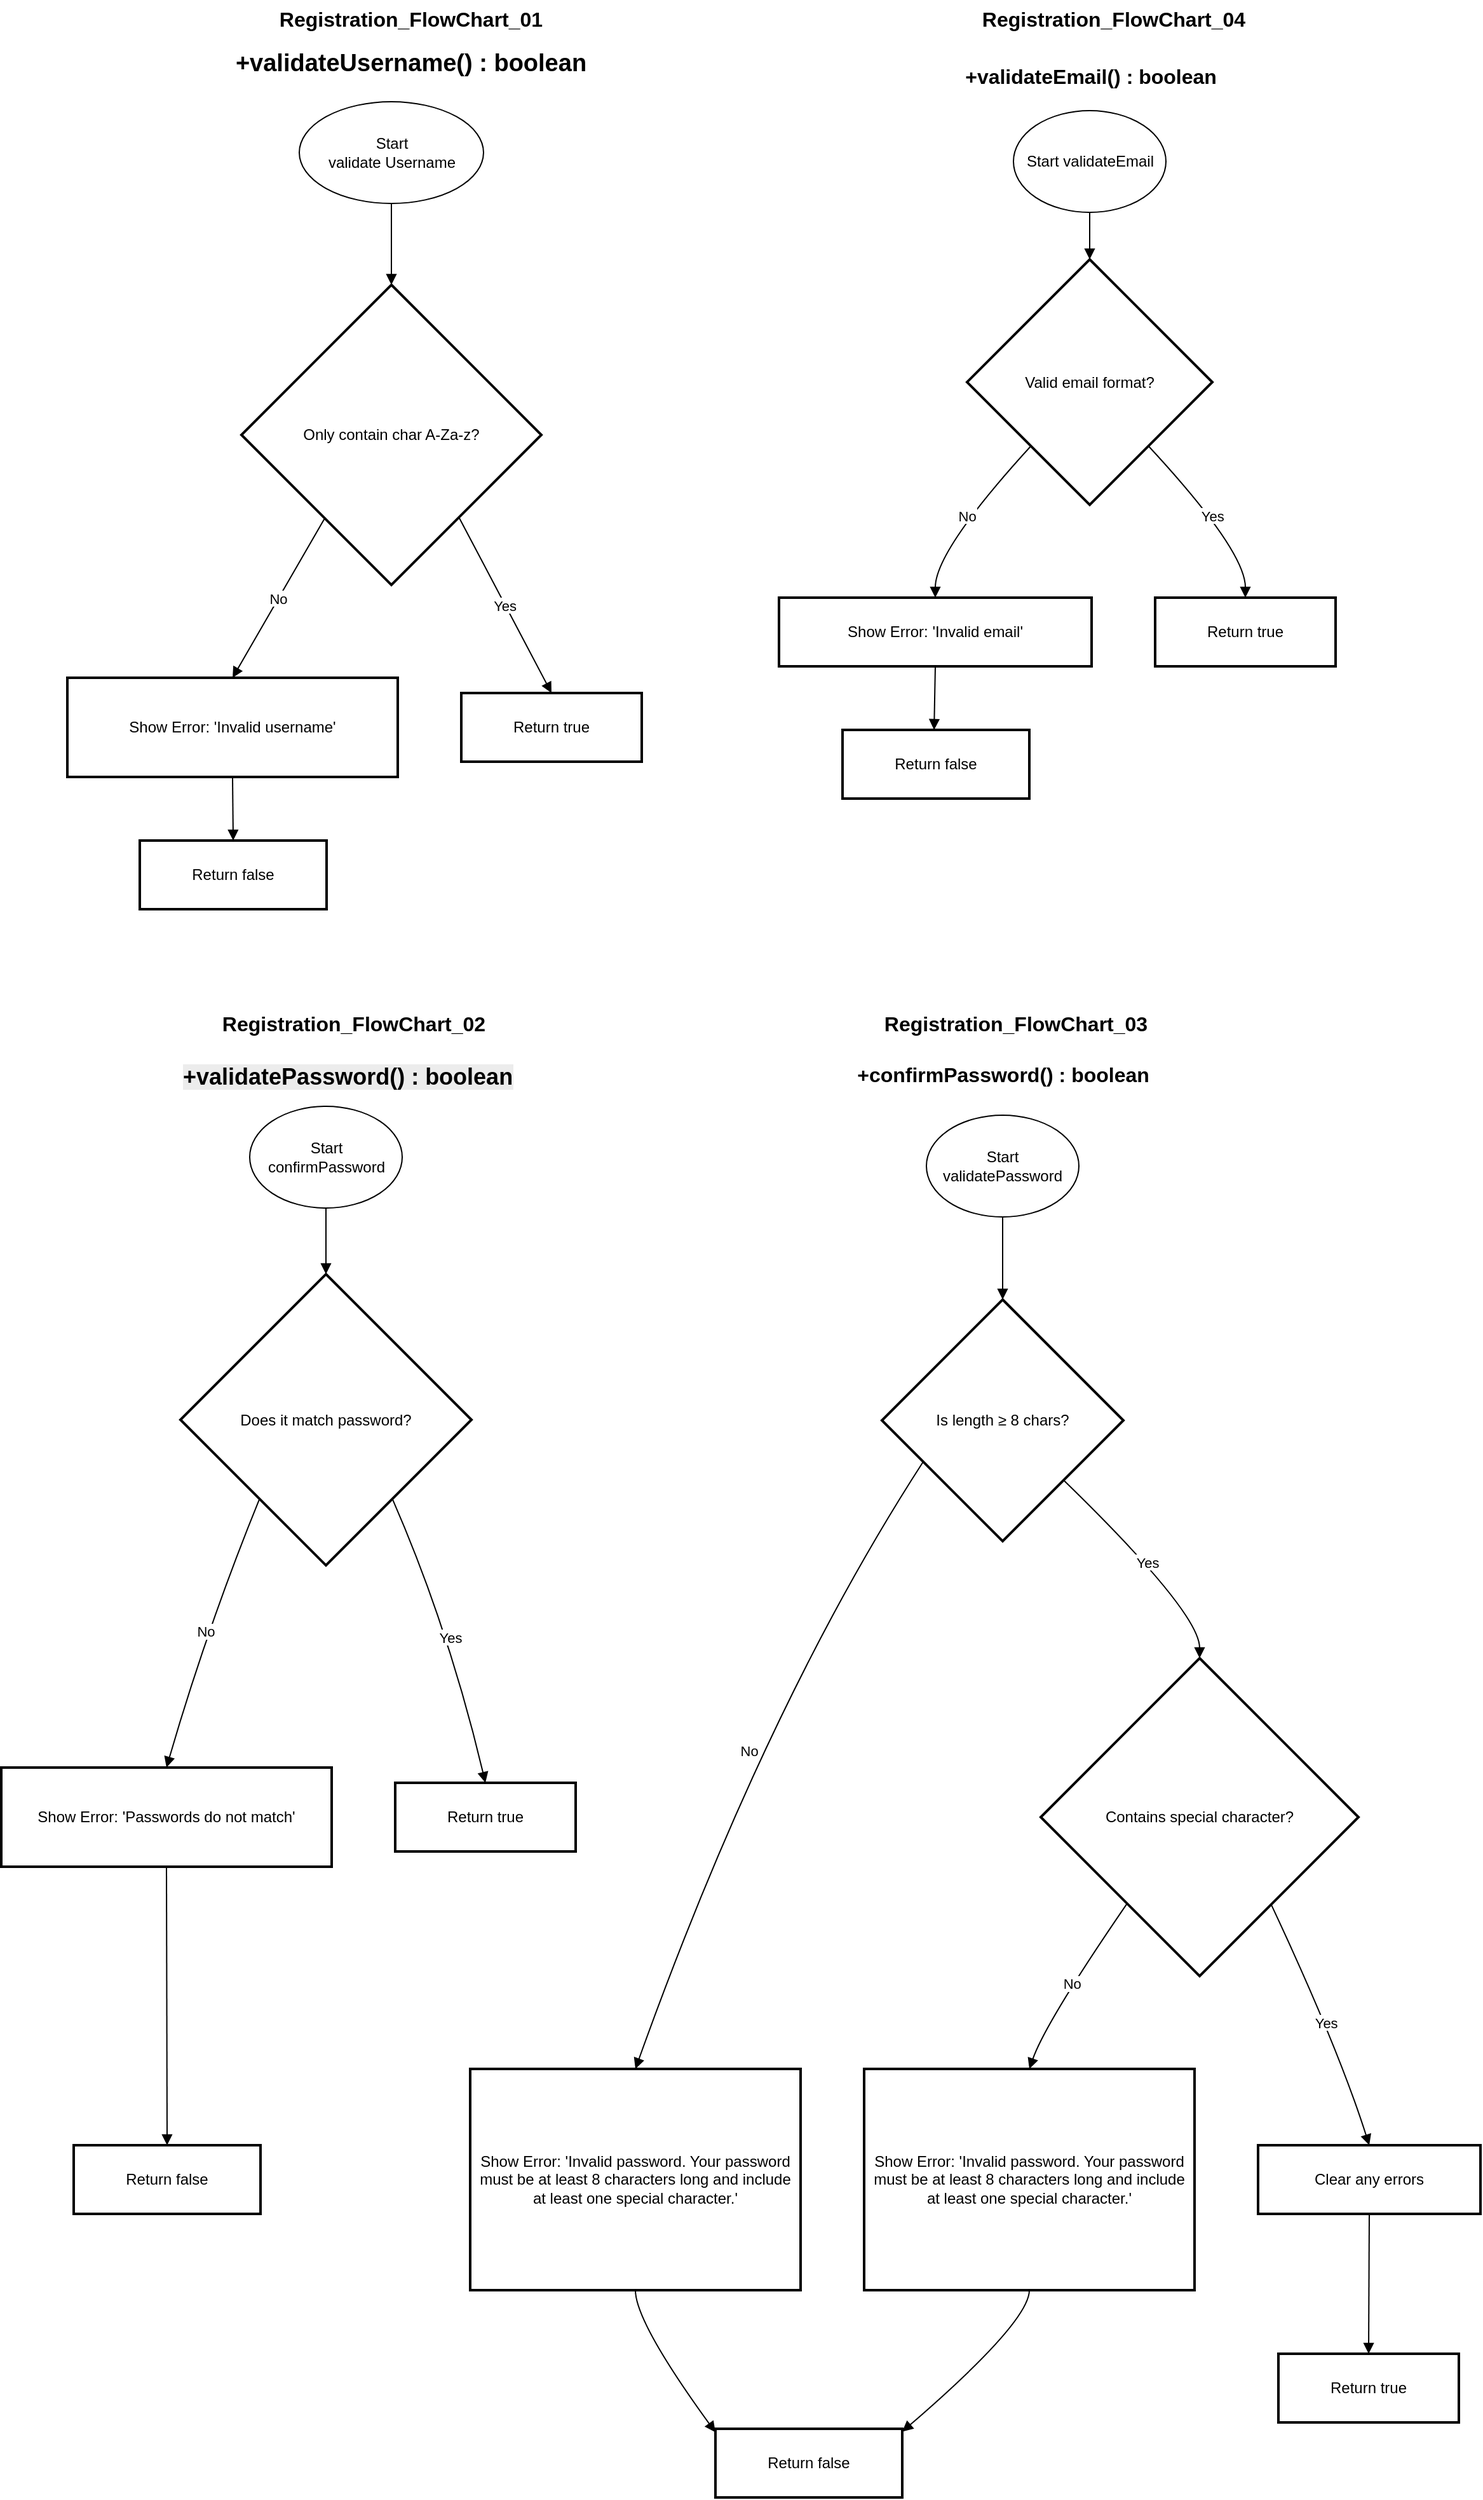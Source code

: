 <mxfile version="27.0.3" pages="3">
  <diagram name="Flowchart" id="TiC2IpgStkKDxIlHEL91">
    <mxGraphModel dx="2977" dy="2775" grid="1" gridSize="10" guides="1" tooltips="1" connect="1" arrows="1" fold="1" page="1" pageScale="1" pageWidth="827" pageHeight="1169" math="0" shadow="0">
      <root>
        <mxCell id="0" />
        <mxCell id="1" parent="0" />
        <mxCell id="3" value="Does it match password?" style="rhombus;strokeWidth=2;whiteSpace=wrap;" parent="1" vertex="1">
          <mxGeometry x="149" y="112" width="229" height="229" as="geometry" />
        </mxCell>
        <mxCell id="4" value="Show Error: &#39;Passwords do not match&#39;" style="whiteSpace=wrap;strokeWidth=2;" parent="1" vertex="1">
          <mxGeometry x="8" y="500" width="260" height="78" as="geometry" />
        </mxCell>
        <mxCell id="5" value="Return true" style="whiteSpace=wrap;strokeWidth=2;" parent="1" vertex="1">
          <mxGeometry x="318" y="512" width="142" height="54" as="geometry" />
        </mxCell>
        <mxCell id="6" value="Return false" style="whiteSpace=wrap;strokeWidth=2;" parent="1" vertex="1">
          <mxGeometry x="65" y="797" width="147" height="54" as="geometry" />
        </mxCell>
        <mxCell id="8" value="Is length ≥ 8 chars?" style="rhombus;strokeWidth=2;whiteSpace=wrap;" parent="1" vertex="1">
          <mxGeometry x="701" y="132" width="190" height="190" as="geometry" />
        </mxCell>
        <mxCell id="9" value="Show Error: &#39;Invalid password. Your password must be at least 8 characters long and include at least one special character.&#39;" style="whiteSpace=wrap;strokeWidth=2;" parent="1" vertex="1">
          <mxGeometry x="377" y="737" width="260" height="174" as="geometry" />
        </mxCell>
        <mxCell id="10" value="Contains special character?" style="rhombus;strokeWidth=2;whiteSpace=wrap;" parent="1" vertex="1">
          <mxGeometry x="826" y="414" width="250" height="250" as="geometry" />
        </mxCell>
        <mxCell id="11" value="Show Error: &#39;Invalid password. Your password must be at least 8 characters long and include at least one special character.&#39;" style="whiteSpace=wrap;strokeWidth=2;" parent="1" vertex="1">
          <mxGeometry x="687" y="737" width="260" height="174" as="geometry" />
        </mxCell>
        <mxCell id="12" value="Clear any errors" style="whiteSpace=wrap;strokeWidth=2;" parent="1" vertex="1">
          <mxGeometry x="997" y="797" width="175" height="54" as="geometry" />
        </mxCell>
        <mxCell id="13" value="Return true" style="whiteSpace=wrap;strokeWidth=2;" parent="1" vertex="1">
          <mxGeometry x="1013" y="961" width="142" height="54" as="geometry" />
        </mxCell>
        <mxCell id="14" value="Return false" style="whiteSpace=wrap;strokeWidth=2;" parent="1" vertex="1">
          <mxGeometry x="570" y="1020" width="147" height="54" as="geometry" />
        </mxCell>
        <mxCell id="15" value="" style="curved=1;startArrow=none;endArrow=block;entryX=0.5;entryY=0;exitX=0.5;exitY=1;exitDx=0;exitDy=0;" parent="1" source="5AREnXjGgZCJY-3SoID6-27" target="3" edge="1">
          <mxGeometry relative="1" as="geometry">
            <Array as="points" />
            <mxPoint x="270" y="50" as="sourcePoint" />
          </mxGeometry>
        </mxCell>
        <mxCell id="16" value="No" style="curved=1;startArrow=none;endArrow=block;exitX=0.08;exitY=1;entryX=0.5;entryY=0;" parent="1" source="3" target="4" edge="1">
          <mxGeometry relative="1" as="geometry">
            <Array as="points">
              <mxPoint x="170" y="390" />
            </Array>
          </mxGeometry>
        </mxCell>
        <mxCell id="17" value="Yes" style="curved=1;startArrow=none;endArrow=block;exitX=0.92;exitY=1;entryX=0.5;entryY=0;" parent="1" source="3" target="5" edge="1">
          <mxGeometry relative="1" as="geometry">
            <Array as="points">
              <mxPoint x="360" y="390" />
            </Array>
          </mxGeometry>
        </mxCell>
        <mxCell id="18" value="" style="curved=1;startArrow=none;endArrow=block;exitX=0.5;exitY=1;entryX=0.5;entryY=0;" parent="1" source="4" target="6" edge="1">
          <mxGeometry relative="1" as="geometry">
            <Array as="points" />
          </mxGeometry>
        </mxCell>
        <mxCell id="19" value="" style="curved=1;startArrow=none;endArrow=block;exitX=0.5;exitY=1;entryX=0.5;entryY=0;exitDx=0;exitDy=0;" parent="1" source="5AREnXjGgZCJY-3SoID6-62" target="8" edge="1">
          <mxGeometry relative="1" as="geometry">
            <Array as="points" />
            <mxPoint x="795.5" y="62" as="sourcePoint" />
          </mxGeometry>
        </mxCell>
        <mxCell id="20" value="No" style="curved=1;startArrow=none;endArrow=block;exitX=0;exitY=0.76;entryX=0.5;entryY=0;" parent="1" source="8" target="9" edge="1">
          <mxGeometry relative="1" as="geometry">
            <Array as="points">
              <mxPoint x="610" y="450" />
            </Array>
          </mxGeometry>
        </mxCell>
        <mxCell id="21" value="Yes" style="curved=1;startArrow=none;endArrow=block;exitX=1;exitY=0.99;entryX=0.5;entryY=0;" parent="1" source="8" target="10" edge="1">
          <mxGeometry relative="1" as="geometry">
            <Array as="points">
              <mxPoint x="951" y="378" />
            </Array>
          </mxGeometry>
        </mxCell>
        <mxCell id="22" value="No" style="curved=1;startArrow=none;endArrow=block;exitX=0.08;exitY=1;entryX=0.5;entryY=0;" parent="1" source="10" target="11" edge="1">
          <mxGeometry relative="1" as="geometry">
            <Array as="points">
              <mxPoint x="830" y="700" />
            </Array>
          </mxGeometry>
        </mxCell>
        <mxCell id="23" value="Yes" style="curved=1;startArrow=none;endArrow=block;exitX=0.91;exitY=1;entryX=0.5;entryY=0;" parent="1" source="10" target="12" edge="1">
          <mxGeometry relative="1" as="geometry">
            <Array as="points">
              <mxPoint x="1060" y="720" />
            </Array>
          </mxGeometry>
        </mxCell>
        <mxCell id="24" value="" style="curved=1;startArrow=none;endArrow=block;exitX=0.5;exitY=1;entryX=0.5;entryY=0;" parent="1" source="12" target="13" edge="1">
          <mxGeometry relative="1" as="geometry">
            <Array as="points" />
          </mxGeometry>
        </mxCell>
        <mxCell id="25" value="" style="curved=1;startArrow=none;endArrow=block;exitX=0.5;exitY=1;entryX=0;entryY=0.05;" parent="1" source="9" target="14" edge="1">
          <mxGeometry relative="1" as="geometry">
            <Array as="points">
              <mxPoint x="507" y="936" />
            </Array>
          </mxGeometry>
        </mxCell>
        <mxCell id="26" value="" style="curved=1;startArrow=none;endArrow=block;exitX=0.5;exitY=1;entryX=0.99;entryY=0.05;" parent="1" source="11" target="14" edge="1">
          <mxGeometry relative="1" as="geometry">
            <Array as="points">
              <mxPoint x="817" y="936" />
            </Array>
          </mxGeometry>
        </mxCell>
        <mxCell id="5AREnXjGgZCJY-3SoID6-27" value="Start confirmPassword" style="ellipse;whiteSpace=wrap;html=1;" parent="1" vertex="1">
          <mxGeometry x="203.5" y="-20" width="120" height="80" as="geometry" />
        </mxCell>
        <mxCell id="5AREnXjGgZCJY-3SoID6-30" value="Valid email format?" style="rhombus;strokeWidth=2;whiteSpace=wrap;" parent="1" vertex="1">
          <mxGeometry x="768" y="-686" width="193" height="193" as="geometry" />
        </mxCell>
        <mxCell id="5AREnXjGgZCJY-3SoID6-31" value="Show Error: &#39;Invalid email&#39;" style="whiteSpace=wrap;strokeWidth=2;" parent="1" vertex="1">
          <mxGeometry x="620" y="-420" width="246" height="54" as="geometry" />
        </mxCell>
        <mxCell id="5AREnXjGgZCJY-3SoID6-32" value="Return true" style="whiteSpace=wrap;strokeWidth=2;" parent="1" vertex="1">
          <mxGeometry x="916" y="-420" width="142" height="54" as="geometry" />
        </mxCell>
        <mxCell id="5AREnXjGgZCJY-3SoID6-33" value="Return false" style="whiteSpace=wrap;strokeWidth=2;" parent="1" vertex="1">
          <mxGeometry x="670" y="-316" width="147" height="54" as="geometry" />
        </mxCell>
        <mxCell id="5AREnXjGgZCJY-3SoID6-34" value="" style="curved=1;startArrow=none;endArrow=block;exitX=0.5;exitY=1;entryX=0.5;entryY=0;exitDx=0;exitDy=0;" parent="1" source="5AREnXjGgZCJY-3SoID6-63" target="5AREnXjGgZCJY-3SoID6-30" edge="1">
          <mxGeometry relative="1" as="geometry">
            <Array as="points" />
            <mxPoint x="864.5" y="-736.0" as="sourcePoint" />
          </mxGeometry>
        </mxCell>
        <mxCell id="5AREnXjGgZCJY-3SoID6-35" value="No" style="curved=1;startArrow=none;endArrow=block;exitX=0.04;exitY=1;entryX=0.5;entryY=-0.01;" parent="1" source="5AREnXjGgZCJY-3SoID6-30" target="5AREnXjGgZCJY-3SoID6-31" edge="1">
          <mxGeometry relative="1" as="geometry">
            <Array as="points">
              <mxPoint x="743" y="-457" />
            </Array>
          </mxGeometry>
        </mxCell>
        <mxCell id="5AREnXjGgZCJY-3SoID6-36" value="Yes" style="curved=1;startArrow=none;endArrow=block;exitX=0.96;exitY=1;entryX=0.5;entryY=-0.01;" parent="1" source="5AREnXjGgZCJY-3SoID6-30" target="5AREnXjGgZCJY-3SoID6-32" edge="1">
          <mxGeometry relative="1" as="geometry">
            <Array as="points">
              <mxPoint x="987" y="-457" />
            </Array>
          </mxGeometry>
        </mxCell>
        <mxCell id="5AREnXjGgZCJY-3SoID6-37" value="" style="curved=1;startArrow=none;endArrow=block;exitX=0.5;exitY=0.99;entryX=0.49;entryY=-0.01;" parent="1" source="5AREnXjGgZCJY-3SoID6-31" target="5AREnXjGgZCJY-3SoID6-33" edge="1">
          <mxGeometry relative="1" as="geometry">
            <Array as="points" />
          </mxGeometry>
        </mxCell>
        <mxCell id="5AREnXjGgZCJY-3SoID6-39" value="Only contain char A-Za-z?" style="rhombus;strokeWidth=2;whiteSpace=wrap;" parent="1" vertex="1">
          <mxGeometry x="197" y="-666" width="236" height="236" as="geometry" />
        </mxCell>
        <mxCell id="5AREnXjGgZCJY-3SoID6-40" value="Show Error: &#39;Invalid username&#39;" style="whiteSpace=wrap;strokeWidth=2;" parent="1" vertex="1">
          <mxGeometry x="60" y="-357" width="260" height="78" as="geometry" />
        </mxCell>
        <mxCell id="5AREnXjGgZCJY-3SoID6-41" value="Return true" style="whiteSpace=wrap;strokeWidth=2;" parent="1" vertex="1">
          <mxGeometry x="370" y="-345" width="142" height="54" as="geometry" />
        </mxCell>
        <mxCell id="5AREnXjGgZCJY-3SoID6-42" value="Return false" style="whiteSpace=wrap;strokeWidth=2;" parent="1" vertex="1">
          <mxGeometry x="117" y="-229" width="147" height="54" as="geometry" />
        </mxCell>
        <mxCell id="5AREnXjGgZCJY-3SoID6-43" value="" style="curved=1;startArrow=none;endArrow=block;exitX=0.5;exitY=1;entryX=0.5;entryY=0;exitDx=0;exitDy=0;" parent="1" source="5AREnXjGgZCJY-3SoID6-59" target="5AREnXjGgZCJY-3SoID6-39" edge="1">
          <mxGeometry relative="1" as="geometry">
            <Array as="points" />
            <mxPoint x="315" y="-720" as="sourcePoint" />
          </mxGeometry>
        </mxCell>
        <mxCell id="5AREnXjGgZCJY-3SoID6-44" value="No" style="curved=1;startArrow=none;endArrow=block;exitX=0.1;exitY=1;entryX=0.5;entryY=0;" parent="1" source="5AREnXjGgZCJY-3SoID6-39" target="5AREnXjGgZCJY-3SoID6-40" edge="1">
          <mxGeometry relative="1" as="geometry">
            <Array as="points" />
          </mxGeometry>
        </mxCell>
        <mxCell id="5AREnXjGgZCJY-3SoID6-45" value="Yes" style="curved=1;startArrow=none;endArrow=block;exitX=0.91;exitY=1;entryX=0.5;entryY=0;" parent="1" source="5AREnXjGgZCJY-3SoID6-39" target="5AREnXjGgZCJY-3SoID6-41" edge="1">
          <mxGeometry relative="1" as="geometry">
            <Array as="points" />
          </mxGeometry>
        </mxCell>
        <mxCell id="5AREnXjGgZCJY-3SoID6-46" value="" style="curved=1;startArrow=none;endArrow=block;exitX=0.5;exitY=1;entryX=0.5;entryY=0;" parent="1" source="5AREnXjGgZCJY-3SoID6-40" target="5AREnXjGgZCJY-3SoID6-42" edge="1">
          <mxGeometry relative="1" as="geometry">
            <Array as="points" />
          </mxGeometry>
        </mxCell>
        <mxCell id="5AREnXjGgZCJY-3SoID6-59" value="Start &lt;br&gt;validate Username" style="ellipse;whiteSpace=wrap;html=1;" parent="1" vertex="1">
          <mxGeometry x="242.5" y="-810" width="145" height="80" as="geometry" />
        </mxCell>
        <mxCell id="5AREnXjGgZCJY-3SoID6-62" value="Start validatePassword" style="ellipse;whiteSpace=wrap;html=1;" parent="1" vertex="1">
          <mxGeometry x="736" y="-13" width="120" height="80" as="geometry" />
        </mxCell>
        <mxCell id="5AREnXjGgZCJY-3SoID6-63" value="Start validateEmail" style="ellipse;whiteSpace=wrap;html=1;" parent="1" vertex="1">
          <mxGeometry x="804.5" y="-803" width="120" height="80" as="geometry" />
        </mxCell>
        <mxCell id="5AREnXjGgZCJY-3SoID6-64" value="&lt;span style=&quot;text-align: left;&quot;&gt;+validateUsername() : boolean&lt;/span&gt;" style="text;html=1;align=center;verticalAlign=middle;resizable=0;points=[];autosize=1;strokeColor=none;fillColor=none;fontSize=19;fontStyle=1" parent="1" vertex="1">
          <mxGeometry x="190" y="-860" width="280" height="40" as="geometry" />
        </mxCell>
        <mxCell id="5AREnXjGgZCJY-3SoID6-65" value="&lt;span style=&quot;text-align: left;&quot;&gt;&lt;font style=&quot;font-size: 16px;&quot;&gt;&lt;b&gt;+validateEmail() : boolean&lt;/b&gt;&lt;/font&gt;&lt;/span&gt;" style="text;html=1;align=center;verticalAlign=middle;resizable=0;points=[];autosize=1;strokeColor=none;fillColor=none;" parent="1" vertex="1">
          <mxGeometry x="754.5" y="-845" width="220" height="30" as="geometry" />
        </mxCell>
        <mxCell id="5AREnXjGgZCJY-3SoID6-66" value="&lt;span style=&quot;color: rgb(0, 0, 0); font-family: Helvetica; font-style: normal; font-variant-ligatures: normal; font-variant-caps: normal; letter-spacing: normal; orphans: 2; text-align: left; text-indent: 0px; text-transform: none; widows: 2; word-spacing: 0px; -webkit-text-stroke-width: 0px; white-space: nowrap; background-color: rgb(236, 236, 236); text-decoration-thickness: initial; text-decoration-style: initial; text-decoration-color: initial; float: none; display: inline !important;&quot;&gt;+validatePassword() : boolean&lt;/span&gt;" style="text;whiteSpace=wrap;html=1;fontSize=18;fontStyle=1" parent="1" vertex="1">
          <mxGeometry x="149" y="-60" width="200" height="40" as="geometry" />
        </mxCell>
        <mxCell id="5AREnXjGgZCJY-3SoID6-67" value="&lt;span style=&quot;text-align: left;&quot;&gt;&lt;font style=&quot;font-size: 16px;&quot;&gt;&lt;b&gt;+confirmPassword() : boolean&lt;/b&gt;&lt;/font&gt;&lt;/span&gt;" style="text;html=1;align=center;verticalAlign=middle;resizable=0;points=[];autosize=1;strokeColor=none;fillColor=none;" parent="1" vertex="1">
          <mxGeometry x="671" y="-60" width="250" height="30" as="geometry" />
        </mxCell>
        <mxCell id="gUWBL0lT_wM9M3nS7HbT-26" value="&lt;b&gt;&lt;font style=&quot;font-size: 16px;&quot;&gt;Registration_FlowChart_01&lt;/font&gt;&lt;/b&gt;" style="text;html=1;align=center;verticalAlign=middle;resizable=0;points=[];autosize=1;strokeColor=none;fillColor=none;" parent="1" vertex="1">
          <mxGeometry x="215" y="-890" width="230" height="30" as="geometry" />
        </mxCell>
        <mxCell id="XShP3RA9cJllGDK0pn_x-26" value="&lt;b&gt;&lt;font style=&quot;font-size: 16px;&quot;&gt;Registration_FlowChart_02&lt;/font&gt;&lt;/b&gt;" style="text;html=1;align=center;verticalAlign=middle;resizable=0;points=[];autosize=1;strokeColor=none;fillColor=none;" parent="1" vertex="1">
          <mxGeometry x="170" y="-100" width="230" height="30" as="geometry" />
        </mxCell>
        <mxCell id="XShP3RA9cJllGDK0pn_x-27" value="&lt;b&gt;&lt;font style=&quot;font-size: 16px;&quot;&gt;Registration_FlowChart_03&lt;/font&gt;&lt;/b&gt;" style="text;html=1;align=center;verticalAlign=middle;resizable=0;points=[];autosize=1;strokeColor=none;fillColor=none;" parent="1" vertex="1">
          <mxGeometry x="691" y="-100" width="230" height="30" as="geometry" />
        </mxCell>
        <mxCell id="XShP3RA9cJllGDK0pn_x-28" value="&lt;b&gt;&lt;font style=&quot;font-size: 16px;&quot;&gt;Registration_FlowChart_04&lt;/font&gt;&lt;/b&gt;" style="text;html=1;align=center;verticalAlign=middle;resizable=0;points=[];autosize=1;strokeColor=none;fillColor=none;" parent="1" vertex="1">
          <mxGeometry x="768" y="-890" width="230" height="30" as="geometry" />
        </mxCell>
      </root>
    </mxGraphModel>
  </diagram>
  <diagram id="_Z7oyEhowxdyQn_-mzC-" name="Class Diagram">
    <mxGraphModel dx="1819" dy="535" grid="1" gridSize="10" guides="1" tooltips="1" connect="1" arrows="1" fold="1" page="1" pageScale="1" pageWidth="827" pageHeight="1169" math="0" shadow="0">
      <root>
        <mxCell id="0" />
        <mxCell id="1" parent="0" />
        <mxCell id="78MG3FbwFJ5nW1DFP1lB-1" value="UserRegistrationForm" style="swimlane;fontStyle=1;align=center;verticalAlign=top;childLayout=stackLayout;horizontal=1;startSize=33.143;horizontalStack=0;resizeParent=1;resizeParentMax=0;resizeLast=0;collapsible=0;marginBottom=0;strokeWidth=3;" parent="1" vertex="1">
          <mxGeometry x="-630" y="390" width="410" height="371.143" as="geometry" />
        </mxCell>
        <mxCell id="78MG3FbwFJ5nW1DFP1lB-2" value="String username" style="text;strokeColor=none;fillColor=none;align=left;verticalAlign=top;spacingLeft=4;spacingRight=4;overflow=hidden;rotatable=0;points=[[0,0.5],[1,0.5]];portConstraint=eastwest;" parent="78MG3FbwFJ5nW1DFP1lB-1" vertex="1">
          <mxGeometry y="33.143" width="410" height="33" as="geometry" />
        </mxCell>
        <mxCell id="78MG3FbwFJ5nW1DFP1lB-3" value="String email" style="text;strokeColor=none;fillColor=none;align=left;verticalAlign=top;spacingLeft=4;spacingRight=4;overflow=hidden;rotatable=0;points=[[0,0.5],[1,0.5]];portConstraint=eastwest;" parent="78MG3FbwFJ5nW1DFP1lB-1" vertex="1">
          <mxGeometry y="66.143" width="410" height="33" as="geometry" />
        </mxCell>
        <mxCell id="78MG3FbwFJ5nW1DFP1lB-4" value="String password" style="text;strokeColor=none;fillColor=none;align=left;verticalAlign=top;spacingLeft=4;spacingRight=4;overflow=hidden;rotatable=0;points=[[0,0.5],[1,0.5]];portConstraint=eastwest;" parent="78MG3FbwFJ5nW1DFP1lB-1" vertex="1">
          <mxGeometry y="99.143" width="410" height="33" as="geometry" />
        </mxCell>
        <mxCell id="78MG3FbwFJ5nW1DFP1lB-5" value="String confirmPassword" style="text;strokeColor=none;fillColor=none;align=left;verticalAlign=top;spacingLeft=4;spacingRight=4;overflow=hidden;rotatable=0;points=[[0,0.5],[1,0.5]];portConstraint=eastwest;" parent="78MG3FbwFJ5nW1DFP1lB-1" vertex="1">
          <mxGeometry y="132.143" width="410" height="33" as="geometry" />
        </mxCell>
        <mxCell id="78MG3FbwFJ5nW1DFP1lB-6" style="line;strokeWidth=1;fillColor=none;align=left;verticalAlign=middle;spacingTop=-1;spacingLeft=3;spacingRight=3;rotatable=0;labelPosition=right;points=[];portConstraint=eastwest;strokeColor=inherit;" parent="78MG3FbwFJ5nW1DFP1lB-1" vertex="1">
          <mxGeometry y="165.143" width="410" height="8" as="geometry" />
        </mxCell>
        <mxCell id="78MG3FbwFJ5nW1DFP1lB-7" value="a validation for  required field will be HTML attribute &quot;required&quot; " style="text;strokeColor=none;fillColor=none;align=left;verticalAlign=top;spacingLeft=4;spacingRight=4;overflow=hidden;rotatable=0;points=[[0,0.5],[1,0.5]];portConstraint=eastwest;" parent="78MG3FbwFJ5nW1DFP1lB-1" vertex="1">
          <mxGeometry y="173.143" width="410" height="33" as="geometry" />
        </mxCell>
        <mxCell id="78MG3FbwFJ5nW1DFP1lB-8" value="+validateUsername() : boolean" style="text;strokeColor=none;fillColor=none;align=left;verticalAlign=top;spacingLeft=4;spacingRight=4;overflow=hidden;rotatable=0;points=[[0,0.5],[1,0.5]];portConstraint=eastwest;" parent="78MG3FbwFJ5nW1DFP1lB-1" vertex="1">
          <mxGeometry y="206.143" width="410" height="33" as="geometry" />
        </mxCell>
        <mxCell id="78MG3FbwFJ5nW1DFP1lB-9" value="+validateEmail() : boolean" style="text;strokeColor=none;fillColor=none;align=left;verticalAlign=top;spacingLeft=4;spacingRight=4;overflow=hidden;rotatable=0;points=[[0,0.5],[1,0.5]];portConstraint=eastwest;" parent="78MG3FbwFJ5nW1DFP1lB-1" vertex="1">
          <mxGeometry y="239.143" width="410" height="33" as="geometry" />
        </mxCell>
        <mxCell id="78MG3FbwFJ5nW1DFP1lB-10" value="+validatePassword() : boolean" style="text;strokeColor=none;fillColor=none;align=left;verticalAlign=top;spacingLeft=4;spacingRight=4;overflow=hidden;rotatable=0;points=[[0,0.5],[1,0.5]];portConstraint=eastwest;" parent="78MG3FbwFJ5nW1DFP1lB-1" vertex="1">
          <mxGeometry y="272.143" width="410" height="33" as="geometry" />
        </mxCell>
        <mxCell id="78MG3FbwFJ5nW1DFP1lB-11" value="+confirmPassword() : boolean" style="text;strokeColor=none;fillColor=none;align=left;verticalAlign=top;spacingLeft=4;spacingRight=4;overflow=hidden;rotatable=0;points=[[0,0.5],[1,0.5]];portConstraint=eastwest;" parent="78MG3FbwFJ5nW1DFP1lB-1" vertex="1">
          <mxGeometry y="305.143" width="410" height="33" as="geometry" />
        </mxCell>
        <mxCell id="78MG3FbwFJ5nW1DFP1lB-12" value="+submit() : Promis&lt;void&gt;" style="text;strokeColor=none;fillColor=none;align=left;verticalAlign=top;spacingLeft=4;spacingRight=4;overflow=hidden;rotatable=0;points=[[0,0.5],[1,0.5]];portConstraint=eastwest;" parent="78MG3FbwFJ5nW1DFP1lB-1" vertex="1">
          <mxGeometry y="338.143" width="410" height="33" as="geometry" />
        </mxCell>
        <mxCell id="KLmAL-nlgLkW7-4qIf-E-1" value="&lt;b&gt;&lt;font style=&quot;font-size: 16px;&quot;&gt;Registration_class Diagram_01&lt;/font&gt;&lt;/b&gt;" style="text;html=1;align=center;verticalAlign=middle;resizable=0;points=[];autosize=1;strokeColor=none;fillColor=none;" vertex="1" parent="1">
          <mxGeometry x="-585" y="340" width="260" height="30" as="geometry" />
        </mxCell>
      </root>
    </mxGraphModel>
  </diagram>
  <diagram id="naqcvSF6npkMQBhTy1Az" name="Sequence Diagram ">
    <mxGraphModel dx="1042" dy="562" grid="1" gridSize="10" guides="1" tooltips="1" connect="1" arrows="1" fold="1" page="1" pageScale="1" pageWidth="827" pageHeight="1169" math="0" shadow="0">
      <root>
        <mxCell id="0" />
        <mxCell id="1" parent="0" />
        <mxCell id="MnAWivIZl3yRyN72ygQK-1" value="Home Page" style="rounded=1;whiteSpace=wrap;html=1;" parent="1" vertex="1">
          <mxGeometry x="320" y="80" width="120" height="60" as="geometry" />
        </mxCell>
        <mxCell id="MnAWivIZl3yRyN72ygQK-2" value="Registration Form" style="rounded=1;whiteSpace=wrap;html=1;" parent="1" vertex="1">
          <mxGeometry x="110" y="80" width="120" height="60" as="geometry" />
        </mxCell>
        <mxCell id="MnAWivIZl3yRyN72ygQK-3" value="" style="endArrow=none;html=1;rounded=0;" parent="1" edge="1">
          <mxGeometry width="50" height="50" relative="1" as="geometry">
            <mxPoint x="170" y="400" as="sourcePoint" />
            <mxPoint x="170" y="140" as="targetPoint" />
          </mxGeometry>
        </mxCell>
        <mxCell id="MnAWivIZl3yRyN72ygQK-4" value="" style="endArrow=none;html=1;rounded=0;" parent="1" edge="1">
          <mxGeometry width="50" height="50" relative="1" as="geometry">
            <mxPoint x="380" y="400" as="sourcePoint" />
            <mxPoint x="380" y="140" as="targetPoint" />
          </mxGeometry>
        </mxCell>
        <mxCell id="MnAWivIZl3yRyN72ygQK-5" value="" style="endArrow=classic;html=1;rounded=0;" parent="1" edge="1">
          <mxGeometry width="50" height="50" relative="1" as="geometry">
            <mxPoint x="120" y="178" as="sourcePoint" />
            <mxPoint x="170" y="188" as="targetPoint" />
          </mxGeometry>
        </mxCell>
        <mxCell id="MnAWivIZl3yRyN72ygQK-6" value="Validate UserName" style="text;html=1;align=center;verticalAlign=middle;resizable=0;points=[];autosize=1;strokeColor=none;fillColor=none;" parent="1" vertex="1">
          <mxGeometry x="55" y="148" width="130" height="30" as="geometry" />
        </mxCell>
        <mxCell id="MnAWivIZl3yRyN72ygQK-7" value="ValidateEmail" style="text;html=1;align=center;verticalAlign=middle;resizable=0;points=[];autosize=1;strokeColor=none;fillColor=none;" parent="1" vertex="1">
          <mxGeometry x="65" y="200" width="100" height="30" as="geometry" />
        </mxCell>
        <mxCell id="MnAWivIZl3yRyN72ygQK-8" value="" style="endArrow=classic;html=1;rounded=0;" parent="1" edge="1">
          <mxGeometry width="50" height="50" relative="1" as="geometry">
            <mxPoint x="120" y="230" as="sourcePoint" />
            <mxPoint x="170" y="240" as="targetPoint" />
          </mxGeometry>
        </mxCell>
        <mxCell id="MnAWivIZl3yRyN72ygQK-9" value="ValidatePassword" style="text;html=1;align=center;verticalAlign=middle;resizable=0;points=[];autosize=1;strokeColor=none;fillColor=none;" parent="1" vertex="1">
          <mxGeometry x="41" y="248" width="120" height="30" as="geometry" />
        </mxCell>
        <mxCell id="MnAWivIZl3yRyN72ygQK-10" value="" style="endArrow=classic;html=1;rounded=0;" parent="1" edge="1">
          <mxGeometry width="50" height="50" relative="1" as="geometry">
            <mxPoint x="120" y="277" as="sourcePoint" />
            <mxPoint x="170" y="287" as="targetPoint" />
          </mxGeometry>
        </mxCell>
        <mxCell id="MnAWivIZl3yRyN72ygQK-11" value="confirmPassword" style="text;html=1;align=center;verticalAlign=middle;resizable=0;points=[];autosize=1;strokeColor=none;fillColor=none;" parent="1" vertex="1">
          <mxGeometry x="50" y="288" width="120" height="30" as="geometry" />
        </mxCell>
        <mxCell id="MnAWivIZl3yRyN72ygQK-12" value="" style="endArrow=classic;html=1;rounded=0;" parent="1" edge="1">
          <mxGeometry width="50" height="50" relative="1" as="geometry">
            <mxPoint x="120" y="318" as="sourcePoint" />
            <mxPoint x="170" y="328" as="targetPoint" />
          </mxGeometry>
        </mxCell>
        <mxCell id="MnAWivIZl3yRyN72ygQK-13" value="" style="endArrow=classic;html=1;rounded=0;" parent="1" edge="1">
          <mxGeometry width="50" height="50" relative="1" as="geometry">
            <mxPoint x="180" y="380" as="sourcePoint" />
            <mxPoint x="360" y="382" as="targetPoint" />
          </mxGeometry>
        </mxCell>
        <mxCell id="MnAWivIZl3yRyN72ygQK-14" value="html to HomePage" style="text;html=1;align=center;verticalAlign=middle;resizable=0;points=[];autosize=1;strokeColor=none;fillColor=none;" parent="1" vertex="1">
          <mxGeometry x="215" y="350" width="120" height="30" as="geometry" />
        </mxCell>
        <mxCell id="MnAWivIZl3yRyN72ygQK-15" value="Home Page" style="rounded=1;whiteSpace=wrap;html=1;" parent="1" vertex="1">
          <mxGeometry x="430" y="490" width="120" height="60" as="geometry" />
        </mxCell>
        <mxCell id="MnAWivIZl3yRyN72ygQK-16" value="Registration Form" style="rounded=1;whiteSpace=wrap;html=1;" parent="1" vertex="1">
          <mxGeometry x="220" y="490" width="120" height="60" as="geometry" />
        </mxCell>
        <mxCell id="MnAWivIZl3yRyN72ygQK-17" value="" style="endArrow=none;html=1;rounded=0;" parent="1" edge="1">
          <mxGeometry width="50" height="50" relative="1" as="geometry">
            <mxPoint x="280" y="680" as="sourcePoint" />
            <mxPoint x="280" y="550" as="targetPoint" />
          </mxGeometry>
        </mxCell>
        <mxCell id="MnAWivIZl3yRyN72ygQK-18" value="" style="endArrow=none;html=1;rounded=0;" parent="1" edge="1">
          <mxGeometry width="50" height="50" relative="1" as="geometry">
            <mxPoint x="490" y="680" as="sourcePoint" />
            <mxPoint x="490" y="550" as="targetPoint" />
          </mxGeometry>
        </mxCell>
        <mxCell id="MnAWivIZl3yRyN72ygQK-19" value="" style="endArrow=classic;html=1;rounded=0;" parent="1" edge="1">
          <mxGeometry width="50" height="50" relative="1" as="geometry">
            <mxPoint x="230" y="588" as="sourcePoint" />
            <mxPoint x="280" y="598" as="targetPoint" />
          </mxGeometry>
        </mxCell>
        <mxCell id="MnAWivIZl3yRyN72ygQK-20" value="ValidateUserName: returns False" style="text;html=1;align=center;verticalAlign=middle;resizable=0;points=[];autosize=1;strokeColor=none;fillColor=none;" parent="1" vertex="1">
          <mxGeometry x="80" y="558" width="200" height="30" as="geometry" />
        </mxCell>
        <mxCell id="MnAWivIZl3yRyN72ygQK-21" value="" style="curved=1;endArrow=classic;html=1;rounded=0;" parent="1" edge="1">
          <mxGeometry width="50" height="50" relative="1" as="geometry">
            <mxPoint x="290" y="608" as="sourcePoint" />
            <mxPoint x="280" y="588" as="targetPoint" />
            <Array as="points">
              <mxPoint x="300" y="618" />
              <mxPoint x="340" y="588" />
              <mxPoint x="310" y="588" />
              <mxPoint x="280" y="588" />
              <mxPoint x="290" y="588" />
            </Array>
          </mxGeometry>
        </mxCell>
        <mxCell id="MnAWivIZl3yRyN72ygQK-22" value="Home Page" style="rounded=1;whiteSpace=wrap;html=1;" parent="1" vertex="1">
          <mxGeometry x="430" y="750" width="120" height="60" as="geometry" />
        </mxCell>
        <mxCell id="MnAWivIZl3yRyN72ygQK-23" value="Registration Form" style="rounded=1;whiteSpace=wrap;html=1;" parent="1" vertex="1">
          <mxGeometry x="220" y="750" width="120" height="60" as="geometry" />
        </mxCell>
        <mxCell id="MnAWivIZl3yRyN72ygQK-24" value="" style="endArrow=none;html=1;rounded=0;" parent="1" edge="1">
          <mxGeometry width="50" height="50" relative="1" as="geometry">
            <mxPoint x="280" y="940" as="sourcePoint" />
            <mxPoint x="280" y="810" as="targetPoint" />
          </mxGeometry>
        </mxCell>
        <mxCell id="MnAWivIZl3yRyN72ygQK-25" value="" style="endArrow=none;html=1;rounded=0;" parent="1" edge="1">
          <mxGeometry width="50" height="50" relative="1" as="geometry">
            <mxPoint x="490" y="940" as="sourcePoint" />
            <mxPoint x="490" y="810" as="targetPoint" />
          </mxGeometry>
        </mxCell>
        <mxCell id="MnAWivIZl3yRyN72ygQK-26" value="" style="endArrow=classic;html=1;rounded=0;" parent="1" edge="1">
          <mxGeometry width="50" height="50" relative="1" as="geometry">
            <mxPoint x="230" y="848" as="sourcePoint" />
            <mxPoint x="280" y="858" as="targetPoint" />
          </mxGeometry>
        </mxCell>
        <mxCell id="MnAWivIZl3yRyN72ygQK-27" value="ValidateUserName: returns True" style="text;html=1;align=center;verticalAlign=middle;resizable=0;points=[];autosize=1;strokeColor=none;fillColor=none;" parent="1" vertex="1">
          <mxGeometry x="85" y="818" width="190" height="30" as="geometry" />
        </mxCell>
        <mxCell id="MnAWivIZl3yRyN72ygQK-28" value="" style="curved=1;endArrow=classic;html=1;rounded=0;" parent="1" edge="1">
          <mxGeometry width="50" height="50" relative="1" as="geometry">
            <mxPoint x="295" y="895" as="sourcePoint" />
            <mxPoint x="285" y="875" as="targetPoint" />
            <Array as="points">
              <mxPoint x="305" y="905" />
              <mxPoint x="345" y="875" />
              <mxPoint x="315" y="875" />
              <mxPoint x="285" y="875" />
              <mxPoint x="295" y="875" />
            </Array>
          </mxGeometry>
        </mxCell>
        <mxCell id="MnAWivIZl3yRyN72ygQK-29" value="&lt;span style=&quot;color: rgb(0, 0, 0); font-family: Helvetica; font-size: 12px; font-style: normal; font-variant-ligatures: normal; font-variant-caps: normal; font-weight: 400; letter-spacing: normal; orphans: 2; text-align: center; text-indent: 0px; text-transform: none; widows: 2; word-spacing: 0px; -webkit-text-stroke-width: 0px; white-space: nowrap; background-color: rgb(236, 236, 236); text-decoration-thickness: initial; text-decoration-style: initial; text-decoration-color: initial; display: inline !important; float: none;&quot;&gt;ValidatePassword: returns False&lt;/span&gt;" style="text;whiteSpace=wrap;html=1;" parent="1" vertex="1">
          <mxGeometry x="85" y="870" width="200" height="40" as="geometry" />
        </mxCell>
        <mxCell id="MnAWivIZl3yRyN72ygQK-30" value="Home Page" style="rounded=1;whiteSpace=wrap;html=1;" parent="1" vertex="1">
          <mxGeometry x="430" y="990" width="120" height="60" as="geometry" />
        </mxCell>
        <mxCell id="MnAWivIZl3yRyN72ygQK-31" value="Registration Form" style="rounded=1;whiteSpace=wrap;html=1;" parent="1" vertex="1">
          <mxGeometry x="220" y="990" width="120" height="60" as="geometry" />
        </mxCell>
        <mxCell id="MnAWivIZl3yRyN72ygQK-32" value="" style="endArrow=none;html=1;rounded=0;" parent="1" edge="1">
          <mxGeometry width="50" height="50" relative="1" as="geometry">
            <mxPoint x="280" y="1200" as="sourcePoint" />
            <mxPoint x="280" y="1050" as="targetPoint" />
          </mxGeometry>
        </mxCell>
        <mxCell id="MnAWivIZl3yRyN72ygQK-33" value="" style="endArrow=none;html=1;rounded=0;" parent="1" edge="1">
          <mxGeometry width="50" height="50" relative="1" as="geometry">
            <mxPoint x="490" y="1200" as="sourcePoint" />
            <mxPoint x="490" y="1050" as="targetPoint" />
          </mxGeometry>
        </mxCell>
        <mxCell id="MnAWivIZl3yRyN72ygQK-34" value="" style="endArrow=classic;html=1;rounded=0;" parent="1" edge="1">
          <mxGeometry width="50" height="50" relative="1" as="geometry">
            <mxPoint x="230" y="1088" as="sourcePoint" />
            <mxPoint x="280" y="1098" as="targetPoint" />
          </mxGeometry>
        </mxCell>
        <mxCell id="MnAWivIZl3yRyN72ygQK-35" value="ValidateUserName: returns True" style="text;html=1;align=center;verticalAlign=middle;resizable=0;points=[];autosize=1;strokeColor=none;fillColor=none;" parent="1" vertex="1">
          <mxGeometry x="85" y="1058" width="190" height="30" as="geometry" />
        </mxCell>
        <mxCell id="MnAWivIZl3yRyN72ygQK-36" value="" style="curved=1;endArrow=classic;html=1;rounded=0;" parent="1" edge="1">
          <mxGeometry width="50" height="50" relative="1" as="geometry">
            <mxPoint x="298" y="1175" as="sourcePoint" />
            <mxPoint x="288" y="1155" as="targetPoint" />
            <Array as="points">
              <mxPoint x="308" y="1185" />
              <mxPoint x="348" y="1155" />
              <mxPoint x="318" y="1155" />
              <mxPoint x="288" y="1155" />
              <mxPoint x="298" y="1155" />
            </Array>
          </mxGeometry>
        </mxCell>
        <mxCell id="MnAWivIZl3yRyN72ygQK-37" value="&lt;span style=&quot;color: rgb(0, 0, 0); font-family: Helvetica; font-size: 12px; font-style: normal; font-variant-ligatures: normal; font-variant-caps: normal; font-weight: 400; letter-spacing: normal; orphans: 2; text-align: center; text-indent: 0px; text-transform: none; widows: 2; word-spacing: 0px; -webkit-text-stroke-width: 0px; white-space: nowrap; background-color: rgb(236, 236, 236); text-decoration-thickness: initial; text-decoration-style: initial; text-decoration-color: initial; display: inline !important; float: none;&quot;&gt;ValidatePassword: returns True&lt;/span&gt;" style="text;whiteSpace=wrap;html=1;" parent="1" vertex="1">
          <mxGeometry x="85" y="1110" width="200" height="40" as="geometry" />
        </mxCell>
        <mxCell id="MnAWivIZl3yRyN72ygQK-38" value="&lt;span style=&quot;color: rgb(0, 0, 0); font-family: Helvetica; font-size: 12px; font-style: normal; font-variant-ligatures: normal; font-variant-caps: normal; font-weight: 400; letter-spacing: normal; orphans: 2; text-align: center; text-indent: 0px; text-transform: none; widows: 2; word-spacing: 0px; -webkit-text-stroke-width: 0px; white-space: nowrap; background-color: rgb(236, 236, 236); text-decoration-thickness: initial; text-decoration-style: initial; text-decoration-color: initial; display: inline !important; float: none;&quot;&gt;ValidateEmail: returns False&lt;/span&gt;" style="text;whiteSpace=wrap;html=1;" parent="1" vertex="1">
          <mxGeometry x="110" y="1150" width="200" height="40" as="geometry" />
        </mxCell>
        <mxCell id="MnAWivIZl3yRyN72ygQK-39" value="Home Page" style="rounded=1;whiteSpace=wrap;html=1;" parent="1" vertex="1">
          <mxGeometry x="430" y="1300" width="120" height="60" as="geometry" />
        </mxCell>
        <mxCell id="MnAWivIZl3yRyN72ygQK-40" value="Registration Form" style="rounded=1;whiteSpace=wrap;html=1;" parent="1" vertex="1">
          <mxGeometry x="220" y="1300" width="120" height="60" as="geometry" />
        </mxCell>
        <mxCell id="MnAWivIZl3yRyN72ygQK-41" value="" style="endArrow=none;html=1;rounded=0;" parent="1" edge="1">
          <mxGeometry width="50" height="50" relative="1" as="geometry">
            <mxPoint x="275" y="1550" as="sourcePoint" />
            <mxPoint x="280" y="1360" as="targetPoint" />
          </mxGeometry>
        </mxCell>
        <mxCell id="MnAWivIZl3yRyN72ygQK-42" value="" style="endArrow=none;html=1;rounded=0;" parent="1" edge="1">
          <mxGeometry width="50" height="50" relative="1" as="geometry">
            <mxPoint x="490" y="1550" as="sourcePoint" />
            <mxPoint x="490" y="1360" as="targetPoint" />
          </mxGeometry>
        </mxCell>
        <mxCell id="MnAWivIZl3yRyN72ygQK-43" value="" style="endArrow=classic;html=1;rounded=0;" parent="1" edge="1">
          <mxGeometry width="50" height="50" relative="1" as="geometry">
            <mxPoint x="230" y="1398" as="sourcePoint" />
            <mxPoint x="280" y="1408" as="targetPoint" />
          </mxGeometry>
        </mxCell>
        <mxCell id="MnAWivIZl3yRyN72ygQK-44" value="ValidateUserName: returns True" style="text;html=1;align=center;verticalAlign=middle;resizable=0;points=[];autosize=1;strokeColor=none;fillColor=none;" parent="1" vertex="1">
          <mxGeometry x="85" y="1368" width="190" height="30" as="geometry" />
        </mxCell>
        <mxCell id="MnAWivIZl3yRyN72ygQK-45" value="" style="curved=1;endArrow=classic;html=1;rounded=0;" parent="1" edge="1">
          <mxGeometry width="50" height="50" relative="1" as="geometry">
            <mxPoint x="290" y="1540" as="sourcePoint" />
            <mxPoint x="280" y="1520" as="targetPoint" />
            <Array as="points">
              <mxPoint x="300" y="1550" />
              <mxPoint x="340" y="1520" />
              <mxPoint x="310" y="1520" />
              <mxPoint x="280" y="1520" />
              <mxPoint x="290" y="1520" />
            </Array>
          </mxGeometry>
        </mxCell>
        <mxCell id="MnAWivIZl3yRyN72ygQK-46" value="&lt;span style=&quot;color: rgb(0, 0, 0); font-family: Helvetica; font-size: 12px; font-style: normal; font-variant-ligatures: normal; font-variant-caps: normal; font-weight: 400; letter-spacing: normal; orphans: 2; text-align: center; text-indent: 0px; text-transform: none; widows: 2; word-spacing: 0px; -webkit-text-stroke-width: 0px; white-space: nowrap; background-color: rgb(236, 236, 236); text-decoration-thickness: initial; text-decoration-style: initial; text-decoration-color: initial; display: inline !important; float: none;&quot;&gt;ValidatePassword: returns True&lt;/span&gt;" style="text;whiteSpace=wrap;html=1;" parent="1" vertex="1">
          <mxGeometry x="85" y="1420" width="200" height="40" as="geometry" />
        </mxCell>
        <mxCell id="MnAWivIZl3yRyN72ygQK-47" value="&lt;span style=&quot;color: rgb(0, 0, 0); font-family: Helvetica; font-size: 12px; font-style: normal; font-variant-ligatures: normal; font-variant-caps: normal; font-weight: 400; letter-spacing: normal; orphans: 2; text-align: center; text-indent: 0px; text-transform: none; widows: 2; word-spacing: 0px; -webkit-text-stroke-width: 0px; white-space: nowrap; background-color: rgb(236, 236, 236); text-decoration-thickness: initial; text-decoration-style: initial; text-decoration-color: initial; display: inline !important; float: none;&quot;&gt;ValidateEmail: returns True&lt;/span&gt;" style="text;whiteSpace=wrap;html=1;" parent="1" vertex="1">
          <mxGeometry x="110" y="1460" width="200" height="40" as="geometry" />
        </mxCell>
        <mxCell id="MnAWivIZl3yRyN72ygQK-48" value="&lt;span style=&quot;color: rgb(0, 0, 0); font-family: Helvetica; font-size: 12px; font-style: normal; font-variant-ligatures: normal; font-variant-caps: normal; font-weight: 400; letter-spacing: normal; orphans: 2; text-align: center; text-indent: 0px; text-transform: none; widows: 2; word-spacing: 0px; -webkit-text-stroke-width: 0px; white-space: nowrap; background-color: rgb(236, 236, 236); text-decoration-thickness: initial; text-decoration-style: initial; text-decoration-color: initial; display: inline !important; float: none;&quot;&gt;confirmPassword: returns False&lt;/span&gt;" style="text;whiteSpace=wrap;html=1;" parent="1" vertex="1">
          <mxGeometry x="95" y="1500" width="180" height="40" as="geometry" />
        </mxCell>
        <mxCell id="MnAWivIZl3yRyN72ygQK-49" value="" style="endArrow=classic;html=1;rounded=0;" parent="1" edge="1">
          <mxGeometry width="50" height="50" relative="1" as="geometry">
            <mxPoint x="230" y="1530" as="sourcePoint" />
            <mxPoint x="280" y="1540" as="targetPoint" />
          </mxGeometry>
        </mxCell>
        <mxCell id="MnAWivIZl3yRyN72ygQK-50" value="" style="endArrow=classic;html=1;rounded=0;" parent="1" edge="1">
          <mxGeometry width="50" height="50" relative="1" as="geometry">
            <mxPoint x="235" y="1440" as="sourcePoint" />
            <mxPoint x="285" y="1450" as="targetPoint" />
          </mxGeometry>
        </mxCell>
        <mxCell id="MnAWivIZl3yRyN72ygQK-51" value="" style="endArrow=classic;html=1;rounded=0;" parent="1" edge="1">
          <mxGeometry width="50" height="50" relative="1" as="geometry">
            <mxPoint x="235" y="1490" as="sourcePoint" />
            <mxPoint x="285" y="1500" as="targetPoint" />
          </mxGeometry>
        </mxCell>
        <mxCell id="MnAWivIZl3yRyN72ygQK-52" value="" style="endArrow=classic;html=1;rounded=0;" parent="1" edge="1">
          <mxGeometry width="50" height="50" relative="1" as="geometry">
            <mxPoint x="230" y="1130" as="sourcePoint" />
            <mxPoint x="280" y="1140" as="targetPoint" />
          </mxGeometry>
        </mxCell>
        <mxCell id="MnAWivIZl3yRyN72ygQK-53" value="" style="endArrow=classic;html=1;rounded=0;" parent="1" edge="1">
          <mxGeometry width="50" height="50" relative="1" as="geometry">
            <mxPoint x="230" y="1170" as="sourcePoint" />
            <mxPoint x="280" y="1180" as="targetPoint" />
          </mxGeometry>
        </mxCell>
        <mxCell id="MnAWivIZl3yRyN72ygQK-54" value="" style="endArrow=classic;html=1;rounded=0;" parent="1" edge="1">
          <mxGeometry width="50" height="50" relative="1" as="geometry">
            <mxPoint x="225" y="900" as="sourcePoint" />
            <mxPoint x="275" y="910" as="targetPoint" />
          </mxGeometry>
        </mxCell>
        <mxCell id="jdekx642kqr2PNC4Mxez-1" value="&lt;b&gt;&lt;font style=&quot;font-size: 16px;&quot;&gt;Registration_Sequence Diagram_01&lt;/font&gt;&lt;/b&gt;" style="text;html=1;align=center;verticalAlign=middle;resizable=0;points=[];autosize=1;strokeColor=none;fillColor=none;" vertex="1" parent="1">
          <mxGeometry x="115" y="30" width="300" height="30" as="geometry" />
        </mxCell>
        <mxCell id="jdekx642kqr2PNC4Mxez-2" value="&lt;b&gt;&lt;font style=&quot;font-size: 16px;&quot;&gt;Registration_Sequence Diagram_02&lt;/font&gt;&lt;/b&gt;" style="text;html=1;align=center;verticalAlign=middle;resizable=0;points=[];autosize=1;strokeColor=none;fillColor=none;" vertex="1" parent="1">
          <mxGeometry x="230" y="450" width="300" height="30" as="geometry" />
        </mxCell>
        <mxCell id="jdekx642kqr2PNC4Mxez-3" value="&lt;b&gt;&lt;font style=&quot;font-size: 16px;&quot;&gt;Registration_Sequence Diagram_03&lt;/font&gt;&lt;/b&gt;" style="text;html=1;align=center;verticalAlign=middle;resizable=0;points=[];autosize=1;strokeColor=none;fillColor=none;" vertex="1" parent="1">
          <mxGeometry x="230" y="720" width="300" height="30" as="geometry" />
        </mxCell>
        <mxCell id="jdekx642kqr2PNC4Mxez-4" value="&lt;b&gt;&lt;font style=&quot;font-size: 16px;&quot;&gt;Registration_Sequence Diagram_04&lt;/font&gt;&lt;/b&gt;" style="text;html=1;align=center;verticalAlign=middle;resizable=0;points=[];autosize=1;strokeColor=none;fillColor=none;" vertex="1" parent="1">
          <mxGeometry x="245" y="960" width="300" height="30" as="geometry" />
        </mxCell>
        <mxCell id="jdekx642kqr2PNC4Mxez-5" value="&lt;b&gt;&lt;font style=&quot;font-size: 16px;&quot;&gt;Registration_Sequence Diagram_05&lt;/font&gt;&lt;/b&gt;" style="text;html=1;align=center;verticalAlign=middle;resizable=0;points=[];autosize=1;strokeColor=none;fillColor=none;" vertex="1" parent="1">
          <mxGeometry x="240" y="1260" width="300" height="30" as="geometry" />
        </mxCell>
      </root>
    </mxGraphModel>
  </diagram>
</mxfile>
